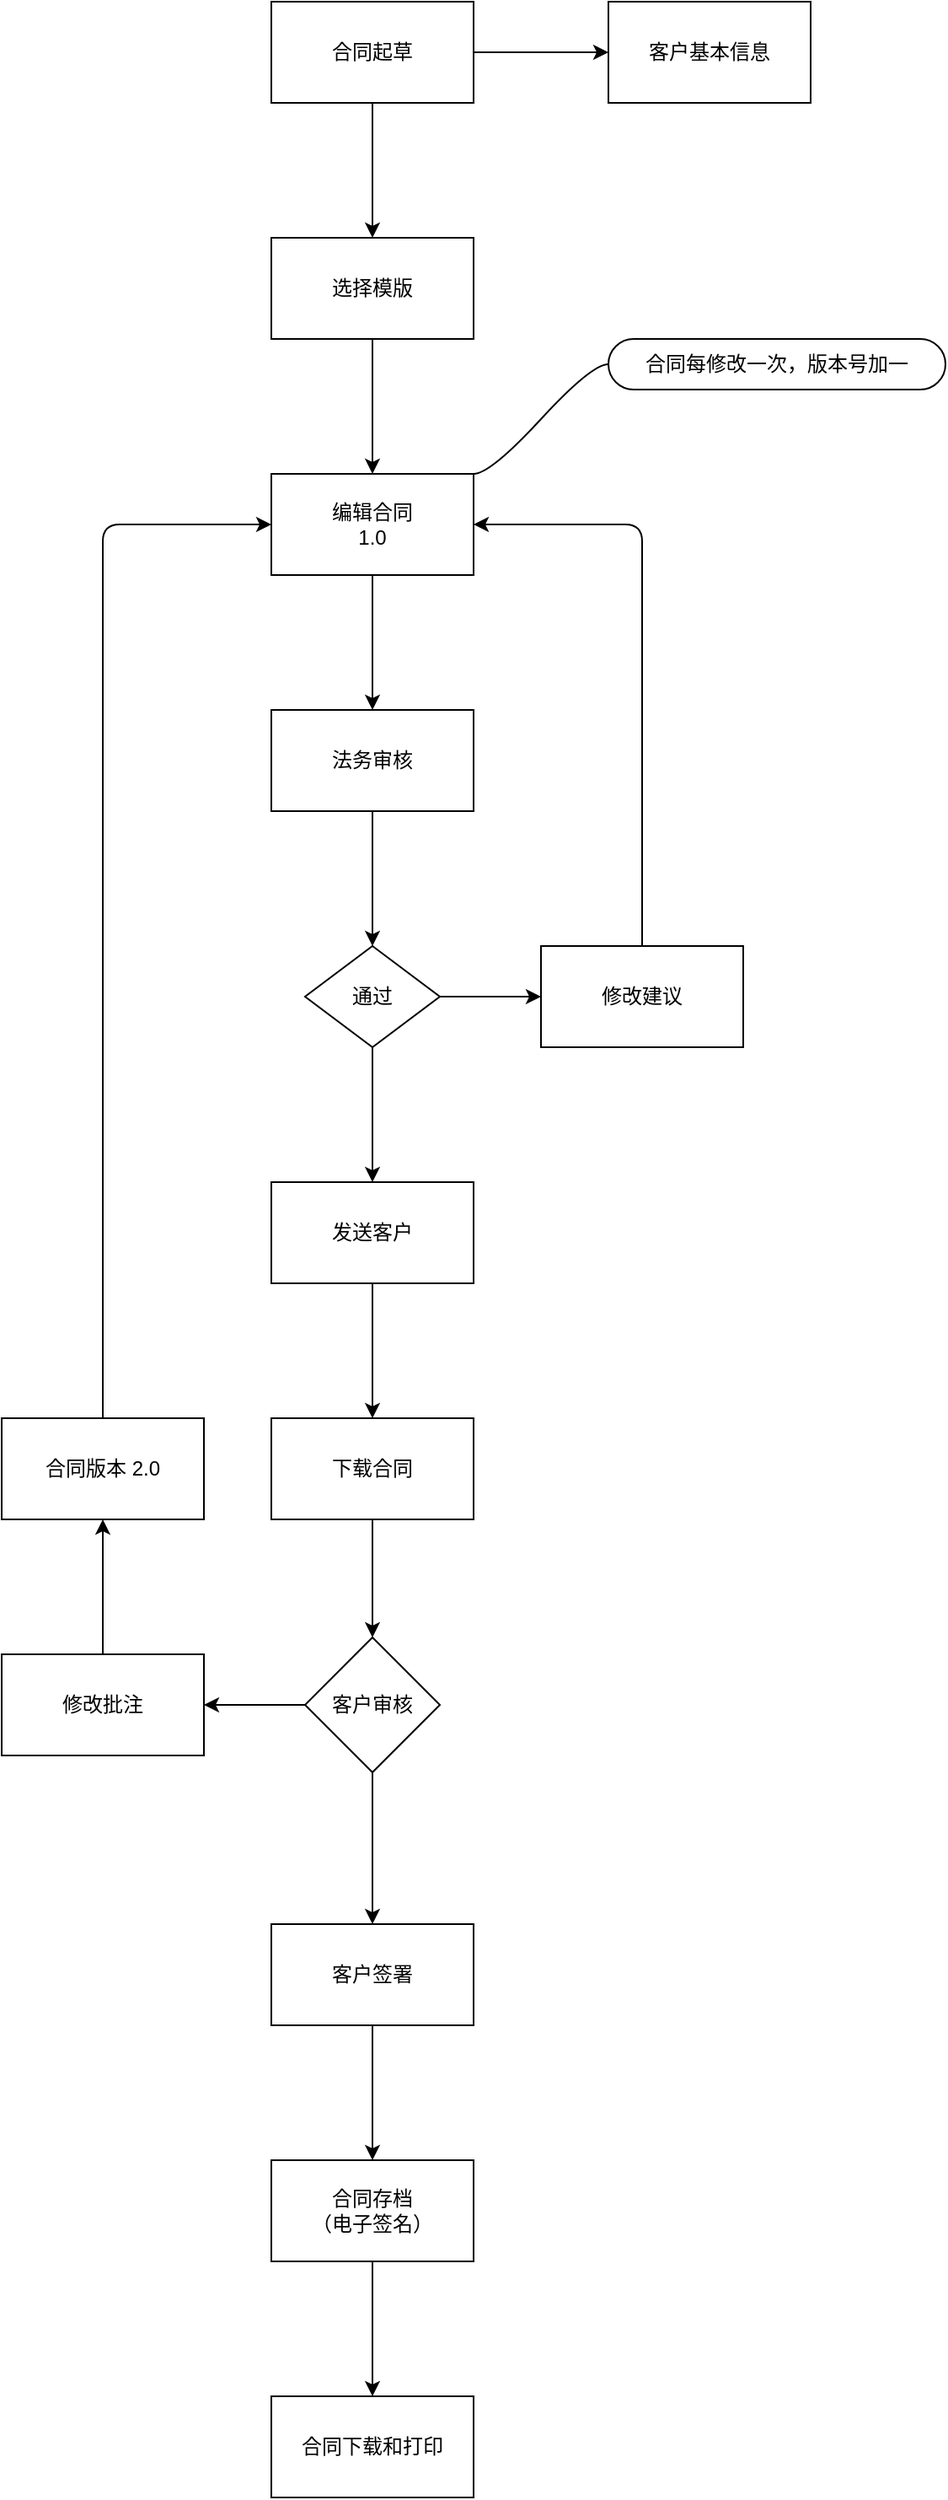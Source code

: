 <mxfile>
    <diagram id="M5mrPxtPSn9jRvUNtsNj" name="项目合同">
        <mxGraphModel dx="1156" dy="880" grid="1" gridSize="10" guides="1" tooltips="1" connect="1" arrows="1" fold="1" page="1" pageScale="1" pageWidth="1169" pageHeight="827" math="0" shadow="0">
            <root>
                <mxCell id="0"/>
                <mxCell id="1" parent="0"/>
                <mxCell id="7" value="" style="edgeStyle=none;html=1;" parent="1" source="5" target="6" edge="1">
                    <mxGeometry relative="1" as="geometry"/>
                </mxCell>
                <mxCell id="39" value="" style="edgeStyle=none;html=1;" parent="1" source="5" target="38" edge="1">
                    <mxGeometry relative="1" as="geometry"/>
                </mxCell>
                <mxCell id="5" value="合同起草" style="rounded=0;whiteSpace=wrap;html=1;" parent="1" vertex="1">
                    <mxGeometry x="200" y="40" width="120" height="60" as="geometry"/>
                </mxCell>
                <mxCell id="10" value="" style="edgeStyle=none;html=1;" parent="1" source="6" target="9" edge="1">
                    <mxGeometry relative="1" as="geometry"/>
                </mxCell>
                <mxCell id="6" value="选择模版" style="rounded=0;whiteSpace=wrap;html=1;" parent="1" vertex="1">
                    <mxGeometry x="200" y="180" width="120" height="60" as="geometry"/>
                </mxCell>
                <mxCell id="12" value="" style="edgeStyle=none;html=1;" parent="1" source="9" target="11" edge="1">
                    <mxGeometry relative="1" as="geometry"/>
                </mxCell>
                <mxCell id="9" value="编辑合同&lt;br&gt;1.0" style="rounded=0;whiteSpace=wrap;html=1;" parent="1" vertex="1">
                    <mxGeometry x="200" y="320" width="120" height="60" as="geometry"/>
                </mxCell>
                <mxCell id="14" value="" style="edgeStyle=none;html=1;" parent="1" source="11" target="13" edge="1">
                    <mxGeometry relative="1" as="geometry"/>
                </mxCell>
                <mxCell id="11" value="法务审核" style="rounded=0;whiteSpace=wrap;html=1;" parent="1" vertex="1">
                    <mxGeometry x="200" y="460" width="120" height="60" as="geometry"/>
                </mxCell>
                <mxCell id="16" value="" style="edgeStyle=none;html=1;" parent="1" source="13" target="15" edge="1">
                    <mxGeometry relative="1" as="geometry"/>
                </mxCell>
                <mxCell id="19" value="" style="edgeStyle=none;html=1;" parent="1" source="13" target="18" edge="1">
                    <mxGeometry relative="1" as="geometry"/>
                </mxCell>
                <mxCell id="13" value="通过" style="rhombus;whiteSpace=wrap;html=1;rounded=0;" parent="1" vertex="1">
                    <mxGeometry x="220" y="600" width="80" height="60" as="geometry"/>
                </mxCell>
                <mxCell id="17" style="edgeStyle=none;html=1;entryX=1;entryY=0.5;entryDx=0;entryDy=0;" parent="1" source="15" target="9" edge="1">
                    <mxGeometry relative="1" as="geometry">
                        <Array as="points">
                            <mxPoint x="420" y="350"/>
                        </Array>
                    </mxGeometry>
                </mxCell>
                <mxCell id="15" value="修改建议" style="whiteSpace=wrap;html=1;rounded=0;" parent="1" vertex="1">
                    <mxGeometry x="360" y="600" width="120" height="60" as="geometry"/>
                </mxCell>
                <mxCell id="21" value="" style="edgeStyle=none;html=1;" parent="1" source="18" target="20" edge="1">
                    <mxGeometry relative="1" as="geometry"/>
                </mxCell>
                <mxCell id="18" value="发送客户" style="whiteSpace=wrap;html=1;rounded=0;" parent="1" vertex="1">
                    <mxGeometry x="200" y="740" width="120" height="60" as="geometry"/>
                </mxCell>
                <mxCell id="23" value="" style="edgeStyle=none;html=1;" parent="1" source="20" target="22" edge="1">
                    <mxGeometry relative="1" as="geometry"/>
                </mxCell>
                <mxCell id="20" value="下载合同" style="whiteSpace=wrap;html=1;rounded=0;" parent="1" vertex="1">
                    <mxGeometry x="200" y="880" width="120" height="60" as="geometry"/>
                </mxCell>
                <mxCell id="25" value="" style="edgeStyle=none;html=1;" parent="1" source="22" target="24" edge="1">
                    <mxGeometry relative="1" as="geometry"/>
                </mxCell>
                <mxCell id="30" value="" style="edgeStyle=none;html=1;" parent="1" source="22" target="29" edge="1">
                    <mxGeometry relative="1" as="geometry"/>
                </mxCell>
                <mxCell id="22" value="客户审核" style="rhombus;whiteSpace=wrap;html=1;rounded=0;" parent="1" vertex="1">
                    <mxGeometry x="220" y="1010" width="80" height="80" as="geometry"/>
                </mxCell>
                <mxCell id="27" value="" style="edgeStyle=none;html=1;" parent="1" source="24" target="26" edge="1">
                    <mxGeometry relative="1" as="geometry"/>
                </mxCell>
                <mxCell id="24" value="修改批注" style="whiteSpace=wrap;html=1;rounded=0;" parent="1" vertex="1">
                    <mxGeometry x="40" y="1020" width="120" height="60" as="geometry"/>
                </mxCell>
                <mxCell id="28" style="edgeStyle=none;html=1;" parent="1" source="26" target="9" edge="1">
                    <mxGeometry relative="1" as="geometry">
                        <Array as="points">
                            <mxPoint x="100" y="350"/>
                        </Array>
                    </mxGeometry>
                </mxCell>
                <mxCell id="26" value="合同版本 2.0" style="whiteSpace=wrap;html=1;rounded=0;" parent="1" vertex="1">
                    <mxGeometry x="40" y="880" width="120" height="60" as="geometry"/>
                </mxCell>
                <mxCell id="32" value="" style="edgeStyle=none;html=1;" parent="1" source="29" target="31" edge="1">
                    <mxGeometry relative="1" as="geometry"/>
                </mxCell>
                <mxCell id="29" value="客户签署" style="whiteSpace=wrap;html=1;rounded=0;" parent="1" vertex="1">
                    <mxGeometry x="200" y="1180" width="120" height="60" as="geometry"/>
                </mxCell>
                <mxCell id="37" value="" style="edgeStyle=none;html=1;" parent="1" source="31" target="36" edge="1">
                    <mxGeometry relative="1" as="geometry"/>
                </mxCell>
                <mxCell id="31" value="合同存档&lt;br&gt;（电子签名）" style="whiteSpace=wrap;html=1;rounded=0;" parent="1" vertex="1">
                    <mxGeometry x="200" y="1320" width="120" height="60" as="geometry"/>
                </mxCell>
                <mxCell id="33" value="合同每修改一次，版本号加一" style="whiteSpace=wrap;html=1;rounded=1;arcSize=50;align=center;verticalAlign=middle;strokeWidth=1;autosize=1;spacing=4;treeFolding=1;treeMoving=1;newEdgeStyle={&quot;edgeStyle&quot;:&quot;entityRelationEdgeStyle&quot;,&quot;startArrow&quot;:&quot;none&quot;,&quot;endArrow&quot;:&quot;none&quot;,&quot;segment&quot;:10,&quot;curved&quot;:1,&quot;sourcePerimeterSpacing&quot;:0,&quot;targetPerimeterSpacing&quot;:0};" parent="1" vertex="1">
                    <mxGeometry x="400" y="240" width="200" height="30" as="geometry"/>
                </mxCell>
                <mxCell id="34" value="" style="edgeStyle=entityRelationEdgeStyle;startArrow=none;endArrow=none;segment=10;curved=1;sourcePerimeterSpacing=0;targetPerimeterSpacing=0;" parent="1" target="33" edge="1">
                    <mxGeometry relative="1" as="geometry">
                        <mxPoint x="320" y="320" as="sourcePoint"/>
                    </mxGeometry>
                </mxCell>
                <mxCell id="36" value="合同下载和打印" style="whiteSpace=wrap;html=1;rounded=0;" parent="1" vertex="1">
                    <mxGeometry x="200" y="1460" width="120" height="60" as="geometry"/>
                </mxCell>
                <mxCell id="38" value="客户基本信息" style="rounded=0;whiteSpace=wrap;html=1;" parent="1" vertex="1">
                    <mxGeometry x="400" y="40" width="120" height="60" as="geometry"/>
                </mxCell>
            </root>
        </mxGraphModel>
    </diagram>
    <diagram id="dHOcw1cx8oONQfRhKioO" name="第 1 页">
        <mxGraphModel dx="1156" dy="880" grid="1" gridSize="10" guides="1" tooltips="1" connect="1" arrows="1" fold="1" page="1" pageScale="1" pageWidth="1169" pageHeight="827" math="0" shadow="0">
            <root>
                <mxCell id="0"/>
                <mxCell id="1" parent="0"/>
                <mxCell id="2" value="事故升级与处理流程" style="swimlane;childLayout=stackLayout;resizeParent=1;resizeParentMax=0;startSize=20;" parent="1" vertex="1">
                    <mxGeometry x="60" y="80" width="1090" height="600" as="geometry"/>
                </mxCell>
                <mxCell id="3" value="发现问题" style="swimlane;startSize=40;" parent="2" vertex="1">
                    <mxGeometry y="20" width="180" height="580" as="geometry"/>
                </mxCell>
                <mxCell id="8" value="监控系统" style="rounded=0;whiteSpace=wrap;html=1;" parent="3" vertex="1">
                    <mxGeometry x="10" y="60" width="120" height="40" as="geometry"/>
                </mxCell>
                <mxCell id="9" value="内部/对接（公司）" style="rounded=0;whiteSpace=wrap;html=1;" parent="3" vertex="1">
                    <mxGeometry x="10" y="260" width="120" height="40" as="geometry"/>
                </mxCell>
                <mxCell id="29" style="edgeStyle=none;html=1;" parent="3" source="10" target="9" edge="1">
                    <mxGeometry relative="1" as="geometry"/>
                </mxCell>
                <mxCell id="10" value="用户" style="rounded=0;whiteSpace=wrap;html=1;" parent="3" vertex="1">
                    <mxGeometry x="10" y="140" width="120" height="40" as="geometry"/>
                </mxCell>
                <mxCell id="28" value="" style="edgeStyle=none;html=1;" parent="3" source="11" target="9" edge="1">
                    <mxGeometry relative="1" as="geometry"/>
                </mxCell>
                <mxCell id="11" value="外部（合作商）" style="rounded=0;whiteSpace=wrap;html=1;" parent="3" vertex="1">
                    <mxGeometry x="10" y="380" width="120" height="40" as="geometry"/>
                </mxCell>
                <mxCell id="4" value="一线支持&#10;运维部" style="swimlane;startSize=40;" parent="2" vertex="1">
                    <mxGeometry x="180" y="20" width="340" height="580" as="geometry"/>
                </mxCell>
                <mxCell id="14" value="" style="edgeStyle=none;html=1;" parent="4" source="12" target="13" edge="1">
                    <mxGeometry relative="1" as="geometry"/>
                </mxCell>
                <mxCell id="52" value="" style="edgeStyle=none;html=1;" parent="4" source="12" target="51" edge="1">
                    <mxGeometry relative="1" as="geometry"/>
                </mxCell>
                <mxCell id="12" value="记录故障" style="rounded=0;whiteSpace=wrap;html=1;" parent="4" vertex="1">
                    <mxGeometry x="20" y="130" width="120" height="40" as="geometry"/>
                </mxCell>
                <mxCell id="16" value="" style="edgeStyle=none;html=1;" parent="4" source="13" target="15" edge="1">
                    <mxGeometry relative="1" as="geometry"/>
                </mxCell>
                <mxCell id="13" value="运维手册&lt;br&gt;历史处置方案" style="rounded=0;whiteSpace=wrap;html=1;" parent="4" vertex="1">
                    <mxGeometry x="20" y="200" width="120" height="40" as="geometry"/>
                </mxCell>
                <mxCell id="18" value="" style="edgeStyle=none;html=1;" parent="4" source="15" target="17" edge="1">
                    <mxGeometry relative="1" as="geometry"/>
                </mxCell>
                <mxCell id="34" value="找到处置方案" style="edgeLabel;html=1;align=center;verticalAlign=middle;resizable=0;points=[];" parent="18" vertex="1" connectable="0">
                    <mxGeometry x="-0.287" y="2" relative="1" as="geometry">
                        <mxPoint as="offset"/>
                    </mxGeometry>
                </mxCell>
                <mxCell id="20" value="新" style="edgeStyle=none;html=1;" parent="4" source="15" target="19" edge="1">
                    <mxGeometry relative="1" as="geometry"/>
                </mxCell>
                <mxCell id="15" value="事故匹配" style="rhombus;whiteSpace=wrap;html=1;rounded=0;" parent="4" vertex="1">
                    <mxGeometry x="40" y="280" width="80" height="60" as="geometry"/>
                </mxCell>
                <mxCell id="17" value="处理解决" style="whiteSpace=wrap;html=1;rounded=0;" parent="4" vertex="1">
                    <mxGeometry x="20" y="420" width="120" height="40" as="geometry"/>
                </mxCell>
                <mxCell id="21" style="edgeStyle=none;html=1;" parent="4" source="19" target="17" edge="1">
                    <mxGeometry relative="1" as="geometry"/>
                </mxCell>
                <mxCell id="22" style="edgeStyle=none;html=1;" parent="4" source="19" target="13" edge="1">
                    <mxGeometry relative="1" as="geometry"/>
                </mxCell>
                <mxCell id="24" value="" style="edgeStyle=none;html=1;" parent="4" source="19" target="23" edge="1">
                    <mxGeometry relative="1" as="geometry"/>
                </mxCell>
                <mxCell id="19" value="检测排查" style="whiteSpace=wrap;html=1;rounded=0;" parent="4" vertex="1">
                    <mxGeometry x="180" y="290" width="120" height="40" as="geometry"/>
                </mxCell>
                <mxCell id="35" style="edgeStyle=none;html=1;" parent="4" source="23" target="17" edge="1">
                    <mxGeometry relative="1" as="geometry"/>
                </mxCell>
                <mxCell id="36" value="解决" style="edgeLabel;html=1;align=center;verticalAlign=middle;resizable=0;points=[];" parent="35" vertex="1" connectable="0">
                    <mxGeometry x="-0.133" y="2" relative="1" as="geometry">
                        <mxPoint as="offset"/>
                    </mxGeometry>
                </mxCell>
                <mxCell id="23" value="是否解决" style="rhombus;whiteSpace=wrap;html=1;rounded=0;" parent="4" vertex="1">
                    <mxGeometry x="200" y="415" width="80" height="50" as="geometry"/>
                </mxCell>
                <mxCell id="32" value="" style="edgeStyle=none;html=1;" parent="4" source="25" target="12" edge="1">
                    <mxGeometry relative="1" as="geometry"/>
                </mxCell>
                <mxCell id="25" value="接受处理" style="rounded=0;whiteSpace=wrap;html=1;" parent="4" vertex="1">
                    <mxGeometry x="20" y="60" width="120" height="40" as="geometry"/>
                </mxCell>
                <mxCell id="51" value="每周运维例会&lt;br&gt;故障复盘" style="rounded=0;whiteSpace=wrap;html=1;" parent="4" vertex="1">
                    <mxGeometry x="180" y="130" width="120" height="40" as="geometry"/>
                </mxCell>
                <mxCell id="60" style="edgeStyle=none;html=1;" parent="4" source="58" target="17" edge="1">
                    <mxGeometry relative="1" as="geometry"/>
                </mxCell>
                <mxCell id="58" value="升级" style="whiteSpace=wrap;html=1;rounded=0;" parent="4" vertex="1">
                    <mxGeometry x="180" y="500" width="120" height="40" as="geometry"/>
                </mxCell>
                <mxCell id="6" value="二线支持&#10;测试部" style="swimlane;startSize=40;" parent="2" vertex="1">
                    <mxGeometry x="520" y="20" width="210" height="580" as="geometry"/>
                </mxCell>
                <mxCell id="37" value="测试协助" style="whiteSpace=wrap;html=1;rounded=0;" parent="6" vertex="1">
                    <mxGeometry x="35" y="60" width="120" height="40" as="geometry"/>
                </mxCell>
                <mxCell id="53" value="测试" style="whiteSpace=wrap;html=1;rounded=0;" parent="6" vertex="1">
                    <mxGeometry x="40" y="314" width="120" height="40" as="geometry"/>
                </mxCell>
                <mxCell id="55" value="测试情况" style="rhombus;whiteSpace=wrap;html=1;rounded=0;" parent="6" vertex="1">
                    <mxGeometry x="60" y="495" width="80" height="50" as="geometry"/>
                </mxCell>
                <mxCell id="56" value="" style="edgeStyle=none;html=1;" parent="6" source="53" target="55" edge="1">
                    <mxGeometry relative="1" as="geometry"/>
                </mxCell>
                <mxCell id="5" value="三线支持&#10;开发部" style="swimlane;startSize=40;" parent="2" vertex="1">
                    <mxGeometry x="730" y="20" width="180" height="580" as="geometry"/>
                </mxCell>
                <mxCell id="47" value="" style="edgeStyle=none;html=1;" parent="5" source="43" target="46" edge="1">
                    <mxGeometry relative="1" as="geometry"/>
                </mxCell>
                <mxCell id="43" value="热修复" style="whiteSpace=wrap;html=1;rounded=0;" parent="5" vertex="1">
                    <mxGeometry x="30" y="190" width="120" height="40" as="geometry"/>
                </mxCell>
                <mxCell id="46" value="紧急发布" style="whiteSpace=wrap;html=1;rounded=0;" parent="5" vertex="1">
                    <mxGeometry x="30" y="314" width="120" height="40" as="geometry"/>
                </mxCell>
                <mxCell id="7" value="四线支持&#10;服务商/厂商" style="swimlane;startSize=40;" parent="2" vertex="1">
                    <mxGeometry x="910" y="20" width="180" height="580" as="geometry"/>
                </mxCell>
                <mxCell id="49" value="阿里云&lt;br&gt;瘫痪" style="rounded=0;whiteSpace=wrap;html=1;" parent="7" vertex="1">
                    <mxGeometry x="30" y="160" width="120" height="60" as="geometry"/>
                </mxCell>
                <mxCell id="50" value="DDOS 攻击" style="rounded=0;whiteSpace=wrap;html=1;" parent="7" vertex="1">
                    <mxGeometry x="30" y="60" width="120" height="60" as="geometry"/>
                </mxCell>
                <mxCell id="64" value="CDN&lt;br&gt;瘫痪" style="rounded=0;whiteSpace=wrap;html=1;" parent="7" vertex="1">
                    <mxGeometry x="30" y="260" width="120" height="60" as="geometry"/>
                </mxCell>
                <mxCell id="26" value="" style="edgeStyle=none;html=1;" parent="2" source="8" target="25" edge="1">
                    <mxGeometry relative="1" as="geometry"/>
                </mxCell>
                <mxCell id="27" style="edgeStyle=none;html=1;entryX=0;entryY=0.5;entryDx=0;entryDy=0;" parent="2" source="9" target="25" edge="1">
                    <mxGeometry relative="1" as="geometry">
                        <Array as="points">
                            <mxPoint x="160" y="300"/>
                            <mxPoint x="160" y="140"/>
                        </Array>
                    </mxGeometry>
                </mxCell>
                <mxCell id="30" style="edgeStyle=none;html=1;" parent="2" source="17" target="9" edge="1">
                    <mxGeometry relative="1" as="geometry"/>
                </mxCell>
                <mxCell id="31" value="反馈" style="edgeLabel;html=1;align=center;verticalAlign=middle;resizable=0;points=[];" parent="30" vertex="1" connectable="0">
                    <mxGeometry x="-0.007" y="1" relative="1" as="geometry">
                        <mxPoint x="-1" as="offset"/>
                    </mxGeometry>
                </mxCell>
                <mxCell id="38" value="" style="edgeStyle=none;html=1;" parent="2" source="23" target="37" edge="1">
                    <mxGeometry relative="1" as="geometry">
                        <Array as="points">
                            <mxPoint x="510" y="460"/>
                            <mxPoint x="510" y="110"/>
                        </Array>
                    </mxGeometry>
                </mxCell>
                <mxCell id="54" value="" style="edgeStyle=none;html=1;" parent="2" source="46" target="53" edge="1">
                    <mxGeometry relative="1" as="geometry"/>
                </mxCell>
                <mxCell id="59" value="" style="edgeStyle=none;html=1;" parent="2" source="55" target="58" edge="1">
                    <mxGeometry relative="1" as="geometry"/>
                </mxCell>
                <mxCell id="61" value="测试通过" style="edgeLabel;html=1;align=center;verticalAlign=middle;resizable=0;points=[];" parent="59" vertex="1" connectable="0">
                    <mxGeometry x="-0.12" y="-3" relative="1" as="geometry">
                        <mxPoint as="offset"/>
                    </mxGeometry>
                </mxCell>
                <mxCell id="62" style="edgeStyle=none;html=1;entryX=0.083;entryY=1;entryDx=0;entryDy=0;entryPerimeter=0;" parent="2" source="55" target="43" edge="1">
                    <mxGeometry relative="1" as="geometry"/>
                </mxCell>
                <mxCell id="63" value="未通过" style="edgeLabel;html=1;align=center;verticalAlign=middle;resizable=0;points=[];" parent="62" vertex="1" connectable="0">
                    <mxGeometry x="-0.137" y="-2" relative="1" as="geometry">
                        <mxPoint as="offset"/>
                    </mxGeometry>
                </mxCell>
                <mxCell id="41" style="edgeStyle=none;html=1;entryX=1;entryY=0;entryDx=0;entryDy=0;" parent="1" source="39" target="17" edge="1">
                    <mxGeometry relative="1" as="geometry">
                        <Array as="points">
                            <mxPoint x="590" y="310"/>
                            <mxPoint x="590" y="460"/>
                        </Array>
                    </mxGeometry>
                </mxCell>
                <mxCell id="42" value="找到问题" style="edgeLabel;html=1;align=center;verticalAlign=middle;resizable=0;points=[];" parent="41" vertex="1" connectable="0">
                    <mxGeometry x="-0.479" y="3" relative="1" as="geometry">
                        <mxPoint as="offset"/>
                    </mxGeometry>
                </mxCell>
                <mxCell id="44" value="" style="edgeStyle=none;html=1;" parent="1" source="39" target="43" edge="1">
                    <mxGeometry relative="1" as="geometry"/>
                </mxCell>
                <mxCell id="45" value="BUG" style="edgeLabel;html=1;align=center;verticalAlign=middle;resizable=0;points=[];" parent="44" vertex="1" connectable="0">
                    <mxGeometry x="-0.2" relative="1" as="geometry">
                        <mxPoint y="1" as="offset"/>
                    </mxGeometry>
                </mxCell>
                <mxCell id="39" value="是否解决" style="rhombus;whiteSpace=wrap;html=1;rounded=0;" parent="1" vertex="1">
                    <mxGeometry x="615" y="280" width="80" height="60" as="geometry"/>
                </mxCell>
                <mxCell id="40" value="" style="edgeStyle=none;html=1;" parent="1" source="37" target="39" edge="1">
                    <mxGeometry relative="1" as="geometry"/>
                </mxCell>
            </root>
        </mxGraphModel>
    </diagram>
    <diagram id="oIifoQukvcGcTA-fH58A" name="采购合同">
        <mxGraphModel dx="1156" dy="880" grid="1" gridSize="10" guides="1" tooltips="1" connect="1" arrows="1" fold="1" page="1" pageScale="1" pageWidth="1169" pageHeight="827" math="0" shadow="0">
            <root>
                <mxCell id="0"/>
                <mxCell id="1" parent="0"/>
                <mxCell id="tzKxGg8fr5iQHCcR7QoJ-1" value="" style="edgeStyle=none;html=1;" parent="1" source="tzKxGg8fr5iQHCcR7QoJ-3" target="tzKxGg8fr5iQHCcR7QoJ-5" edge="1">
                    <mxGeometry relative="1" as="geometry"/>
                </mxCell>
                <mxCell id="tzKxGg8fr5iQHCcR7QoJ-2" value="" style="edgeStyle=none;html=1;" parent="1" source="tzKxGg8fr5iQHCcR7QoJ-3" target="tzKxGg8fr5iQHCcR7QoJ-33" edge="1">
                    <mxGeometry relative="1" as="geometry"/>
                </mxCell>
                <mxCell id="tzKxGg8fr5iQHCcR7QoJ-3" value="合同起草" style="rounded=0;whiteSpace=wrap;html=1;" parent="1" vertex="1">
                    <mxGeometry x="160" y="40" width="120" height="60" as="geometry"/>
                </mxCell>
                <mxCell id="tzKxGg8fr5iQHCcR7QoJ-4" value="" style="edgeStyle=none;html=1;" parent="1" source="tzKxGg8fr5iQHCcR7QoJ-5" target="tzKxGg8fr5iQHCcR7QoJ-7" edge="1">
                    <mxGeometry relative="1" as="geometry"/>
                </mxCell>
                <mxCell id="tzKxGg8fr5iQHCcR7QoJ-5" value="选择模版" style="rounded=0;whiteSpace=wrap;html=1;" parent="1" vertex="1">
                    <mxGeometry x="160" y="180" width="120" height="60" as="geometry"/>
                </mxCell>
                <mxCell id="tzKxGg8fr5iQHCcR7QoJ-6" value="" style="edgeStyle=none;html=1;" parent="1" source="tzKxGg8fr5iQHCcR7QoJ-7" target="tzKxGg8fr5iQHCcR7QoJ-9" edge="1">
                    <mxGeometry relative="1" as="geometry"/>
                </mxCell>
                <mxCell id="tzKxGg8fr5iQHCcR7QoJ-7" value="编辑合同&lt;br&gt;1.0" style="rounded=0;whiteSpace=wrap;html=1;" parent="1" vertex="1">
                    <mxGeometry x="160" y="320" width="120" height="60" as="geometry"/>
                </mxCell>
                <mxCell id="tzKxGg8fr5iQHCcR7QoJ-8" value="" style="edgeStyle=none;html=1;" parent="1" source="tzKxGg8fr5iQHCcR7QoJ-9" target="tzKxGg8fr5iQHCcR7QoJ-12" edge="1">
                    <mxGeometry relative="1" as="geometry"/>
                </mxCell>
                <mxCell id="tzKxGg8fr5iQHCcR7QoJ-9" value="法务审核" style="rounded=0;whiteSpace=wrap;html=1;" parent="1" vertex="1">
                    <mxGeometry x="160" y="460" width="120" height="60" as="geometry"/>
                </mxCell>
                <mxCell id="tzKxGg8fr5iQHCcR7QoJ-10" value="" style="edgeStyle=none;html=1;" parent="1" source="tzKxGg8fr5iQHCcR7QoJ-12" target="tzKxGg8fr5iQHCcR7QoJ-14" edge="1">
                    <mxGeometry relative="1" as="geometry"/>
                </mxCell>
                <mxCell id="tzKxGg8fr5iQHCcR7QoJ-11" value="" style="edgeStyle=none;html=1;" parent="1" source="tzKxGg8fr5iQHCcR7QoJ-12" target="tzKxGg8fr5iQHCcR7QoJ-16" edge="1">
                    <mxGeometry relative="1" as="geometry"/>
                </mxCell>
                <mxCell id="tzKxGg8fr5iQHCcR7QoJ-12" value="通过" style="rhombus;whiteSpace=wrap;html=1;rounded=0;" parent="1" vertex="1">
                    <mxGeometry x="180" y="600" width="80" height="60" as="geometry"/>
                </mxCell>
                <mxCell id="tzKxGg8fr5iQHCcR7QoJ-13" style="edgeStyle=none;html=1;entryX=1;entryY=0.5;entryDx=0;entryDy=0;" parent="1" source="tzKxGg8fr5iQHCcR7QoJ-14" target="tzKxGg8fr5iQHCcR7QoJ-7" edge="1">
                    <mxGeometry relative="1" as="geometry">
                        <Array as="points">
                            <mxPoint x="380" y="350"/>
                        </Array>
                    </mxGeometry>
                </mxCell>
                <mxCell id="tzKxGg8fr5iQHCcR7QoJ-14" value="修改建议" style="whiteSpace=wrap;html=1;rounded=0;" parent="1" vertex="1">
                    <mxGeometry x="320" y="600" width="120" height="60" as="geometry"/>
                </mxCell>
                <mxCell id="tzKxGg8fr5iQHCcR7QoJ-15" value="" style="edgeStyle=none;html=1;" parent="1" source="tzKxGg8fr5iQHCcR7QoJ-16" target="tzKxGg8fr5iQHCcR7QoJ-18" edge="1">
                    <mxGeometry relative="1" as="geometry"/>
                </mxCell>
                <mxCell id="tzKxGg8fr5iQHCcR7QoJ-49" value="" style="edgeStyle=none;html=1;" parent="1" source="tzKxGg8fr5iQHCcR7QoJ-16" target="tzKxGg8fr5iQHCcR7QoJ-48" edge="1">
                    <mxGeometry relative="1" as="geometry"/>
                </mxCell>
                <mxCell id="tzKxGg8fr5iQHCcR7QoJ-16" value="合同审核" style="whiteSpace=wrap;html=1;rounded=0;" parent="1" vertex="1">
                    <mxGeometry x="160" y="740" width="120" height="60" as="geometry"/>
                </mxCell>
                <mxCell id="tzKxGg8fr5iQHCcR7QoJ-17" value="" style="edgeStyle=none;html=1;" parent="1" source="tzKxGg8fr5iQHCcR7QoJ-18" target="tzKxGg8fr5iQHCcR7QoJ-21" edge="1">
                    <mxGeometry relative="1" as="geometry"/>
                </mxCell>
                <mxCell id="JrI6VrAYgjBBd09SUULa-1" value="发给客户" style="edgeLabel;html=1;align=center;verticalAlign=middle;resizable=0;points=[];" vertex="1" connectable="0" parent="tzKxGg8fr5iQHCcR7QoJ-17">
                    <mxGeometry x="-0.171" y="2" relative="1" as="geometry">
                        <mxPoint as="offset"/>
                    </mxGeometry>
                </mxCell>
                <mxCell id="tzKxGg8fr5iQHCcR7QoJ-18" value="下载合同" style="whiteSpace=wrap;html=1;rounded=0;" parent="1" vertex="1">
                    <mxGeometry x="160" y="880" width="120" height="60" as="geometry"/>
                </mxCell>
                <mxCell id="tzKxGg8fr5iQHCcR7QoJ-19" value="" style="edgeStyle=none;html=1;" parent="1" source="tzKxGg8fr5iQHCcR7QoJ-21" target="tzKxGg8fr5iQHCcR7QoJ-23" edge="1">
                    <mxGeometry relative="1" as="geometry"/>
                </mxCell>
                <mxCell id="tzKxGg8fr5iQHCcR7QoJ-20" value="" style="edgeStyle=none;html=1;" parent="1" source="tzKxGg8fr5iQHCcR7QoJ-21" target="tzKxGg8fr5iQHCcR7QoJ-27" edge="1">
                    <mxGeometry relative="1" as="geometry"/>
                </mxCell>
                <mxCell id="tzKxGg8fr5iQHCcR7QoJ-21" value="客户审核" style="rhombus;whiteSpace=wrap;html=1;rounded=0;" parent="1" vertex="1">
                    <mxGeometry x="180" y="1010" width="80" height="80" as="geometry"/>
                </mxCell>
                <mxCell id="tzKxGg8fr5iQHCcR7QoJ-22" value="" style="edgeStyle=none;html=1;" parent="1" source="tzKxGg8fr5iQHCcR7QoJ-23" target="tzKxGg8fr5iQHCcR7QoJ-25" edge="1">
                    <mxGeometry relative="1" as="geometry"/>
                </mxCell>
                <mxCell id="tzKxGg8fr5iQHCcR7QoJ-23" value="修改批注" style="whiteSpace=wrap;html=1;rounded=0;" parent="1" vertex="1">
                    <mxGeometry y="1020" width="120" height="60" as="geometry"/>
                </mxCell>
                <mxCell id="tzKxGg8fr5iQHCcR7QoJ-24" style="edgeStyle=none;html=1;" parent="1" source="tzKxGg8fr5iQHCcR7QoJ-25" target="tzKxGg8fr5iQHCcR7QoJ-7" edge="1">
                    <mxGeometry relative="1" as="geometry">
                        <Array as="points">
                            <mxPoint x="60" y="350"/>
                        </Array>
                    </mxGeometry>
                </mxCell>
                <mxCell id="tzKxGg8fr5iQHCcR7QoJ-25" value="合同版本 2.0" style="whiteSpace=wrap;html=1;rounded=0;" parent="1" vertex="1">
                    <mxGeometry y="880" width="120" height="60" as="geometry"/>
                </mxCell>
                <mxCell id="tzKxGg8fr5iQHCcR7QoJ-26" value="" style="edgeStyle=none;html=1;" parent="1" source="tzKxGg8fr5iQHCcR7QoJ-27" target="tzKxGg8fr5iQHCcR7QoJ-29" edge="1">
                    <mxGeometry relative="1" as="geometry"/>
                </mxCell>
                <mxCell id="tzKxGg8fr5iQHCcR7QoJ-27" value="客户签署" style="whiteSpace=wrap;html=1;rounded=0;" parent="1" vertex="1">
                    <mxGeometry x="160" y="1180" width="120" height="60" as="geometry"/>
                </mxCell>
                <mxCell id="tzKxGg8fr5iQHCcR7QoJ-28" value="" style="edgeStyle=none;html=1;" parent="1" source="tzKxGg8fr5iQHCcR7QoJ-29" target="tzKxGg8fr5iQHCcR7QoJ-32" edge="1">
                    <mxGeometry relative="1" as="geometry"/>
                </mxCell>
                <mxCell id="tzKxGg8fr5iQHCcR7QoJ-29" value="合同存档&lt;br&gt;（电子签名）" style="whiteSpace=wrap;html=1;rounded=0;" parent="1" vertex="1">
                    <mxGeometry x="160" y="1320" width="120" height="60" as="geometry"/>
                </mxCell>
                <mxCell id="tzKxGg8fr5iQHCcR7QoJ-30" value="合同每修改一次，版本号加一" style="whiteSpace=wrap;html=1;rounded=1;arcSize=50;align=center;verticalAlign=middle;strokeWidth=1;autosize=1;spacing=4;treeFolding=1;treeMoving=1;newEdgeStyle={&quot;edgeStyle&quot;:&quot;entityRelationEdgeStyle&quot;,&quot;startArrow&quot;:&quot;none&quot;,&quot;endArrow&quot;:&quot;none&quot;,&quot;segment&quot;:10,&quot;curved&quot;:1,&quot;sourcePerimeterSpacing&quot;:0,&quot;targetPerimeterSpacing&quot;:0};" parent="1" vertex="1">
                    <mxGeometry x="430" y="270" width="370" height="30" as="geometry"/>
                </mxCell>
                <mxCell id="tzKxGg8fr5iQHCcR7QoJ-31" value="" style="edgeStyle=entityRelationEdgeStyle;startArrow=none;endArrow=none;segment=10;curved=1;sourcePerimeterSpacing=0;targetPerimeterSpacing=0;" parent="1" target="tzKxGg8fr5iQHCcR7QoJ-30" edge="1">
                    <mxGeometry relative="1" as="geometry">
                        <mxPoint x="280" y="320" as="sourcePoint"/>
                    </mxGeometry>
                </mxCell>
                <mxCell id="tzKxGg8fr5iQHCcR7QoJ-32" value="合同下载和打印" style="whiteSpace=wrap;html=1;rounded=0;" parent="1" vertex="1">
                    <mxGeometry x="160" y="1460" width="120" height="60" as="geometry"/>
                </mxCell>
                <mxCell id="tzKxGg8fr5iQHCcR7QoJ-33" value="客户基本信息" style="rounded=0;whiteSpace=wrap;html=1;" parent="1" vertex="1">
                    <mxGeometry x="360" y="40" width="120" height="60" as="geometry"/>
                </mxCell>
                <mxCell id="tzKxGg8fr5iQHCcR7QoJ-34" value="材料清单" style="shape=table;startSize=30;container=1;collapsible=0;childLayout=tableLayout;fontStyle=1;align=center;" parent="1" vertex="1">
                    <mxGeometry x="620" y="320" width="180" height="150" as="geometry"/>
                </mxCell>
                <mxCell id="tzKxGg8fr5iQHCcR7QoJ-35" value="" style="shape=tableRow;horizontal=0;startSize=0;swimlaneHead=0;swimlaneBody=0;top=0;left=0;bottom=0;right=0;collapsible=0;dropTarget=0;fillColor=none;points=[[0,0.5],[1,0.5]];portConstraint=eastwest;" parent="tzKxGg8fr5iQHCcR7QoJ-34" vertex="1">
                    <mxGeometry y="30" width="180" height="40" as="geometry"/>
                </mxCell>
                <mxCell id="tzKxGg8fr5iQHCcR7QoJ-36" value="" style="shape=partialRectangle;html=1;whiteSpace=wrap;connectable=0;fillColor=none;top=0;left=0;bottom=0;right=0;overflow=hidden;" parent="tzKxGg8fr5iQHCcR7QoJ-35" vertex="1">
                    <mxGeometry width="60" height="40" as="geometry">
                        <mxRectangle width="60" height="40" as="alternateBounds"/>
                    </mxGeometry>
                </mxCell>
                <mxCell id="tzKxGg8fr5iQHCcR7QoJ-37" value="" style="shape=partialRectangle;html=1;whiteSpace=wrap;connectable=0;fillColor=none;top=0;left=0;bottom=0;right=0;overflow=hidden;" parent="tzKxGg8fr5iQHCcR7QoJ-35" vertex="1">
                    <mxGeometry x="60" width="60" height="40" as="geometry">
                        <mxRectangle width="60" height="40" as="alternateBounds"/>
                    </mxGeometry>
                </mxCell>
                <mxCell id="tzKxGg8fr5iQHCcR7QoJ-38" value="" style="shape=partialRectangle;html=1;whiteSpace=wrap;connectable=0;fillColor=none;top=0;left=0;bottom=0;right=0;overflow=hidden;" parent="tzKxGg8fr5iQHCcR7QoJ-35" vertex="1">
                    <mxGeometry x="120" width="60" height="40" as="geometry">
                        <mxRectangle width="60" height="40" as="alternateBounds"/>
                    </mxGeometry>
                </mxCell>
                <mxCell id="tzKxGg8fr5iQHCcR7QoJ-39" value="" style="shape=tableRow;horizontal=0;startSize=0;swimlaneHead=0;swimlaneBody=0;top=0;left=0;bottom=0;right=0;collapsible=0;dropTarget=0;fillColor=none;points=[[0,0.5],[1,0.5]];portConstraint=eastwest;" parent="tzKxGg8fr5iQHCcR7QoJ-34" vertex="1">
                    <mxGeometry y="70" width="180" height="40" as="geometry"/>
                </mxCell>
                <mxCell id="tzKxGg8fr5iQHCcR7QoJ-40" value="" style="shape=partialRectangle;html=1;whiteSpace=wrap;connectable=0;fillColor=none;top=0;left=0;bottom=0;right=0;overflow=hidden;" parent="tzKxGg8fr5iQHCcR7QoJ-39" vertex="1">
                    <mxGeometry width="60" height="40" as="geometry">
                        <mxRectangle width="60" height="40" as="alternateBounds"/>
                    </mxGeometry>
                </mxCell>
                <mxCell id="tzKxGg8fr5iQHCcR7QoJ-41" value="" style="shape=partialRectangle;html=1;whiteSpace=wrap;connectable=0;fillColor=none;top=0;left=0;bottom=0;right=0;overflow=hidden;" parent="tzKxGg8fr5iQHCcR7QoJ-39" vertex="1">
                    <mxGeometry x="60" width="60" height="40" as="geometry">
                        <mxRectangle width="60" height="40" as="alternateBounds"/>
                    </mxGeometry>
                </mxCell>
                <mxCell id="tzKxGg8fr5iQHCcR7QoJ-42" value="" style="shape=partialRectangle;html=1;whiteSpace=wrap;connectable=0;fillColor=none;top=0;left=0;bottom=0;right=0;overflow=hidden;" parent="tzKxGg8fr5iQHCcR7QoJ-39" vertex="1">
                    <mxGeometry x="120" width="60" height="40" as="geometry">
                        <mxRectangle width="60" height="40" as="alternateBounds"/>
                    </mxGeometry>
                </mxCell>
                <mxCell id="tzKxGg8fr5iQHCcR7QoJ-43" value="" style="shape=tableRow;horizontal=0;startSize=0;swimlaneHead=0;swimlaneBody=0;top=0;left=0;bottom=0;right=0;collapsible=0;dropTarget=0;fillColor=none;points=[[0,0.5],[1,0.5]];portConstraint=eastwest;" parent="tzKxGg8fr5iQHCcR7QoJ-34" vertex="1">
                    <mxGeometry y="110" width="180" height="40" as="geometry"/>
                </mxCell>
                <mxCell id="tzKxGg8fr5iQHCcR7QoJ-44" value="" style="shape=partialRectangle;html=1;whiteSpace=wrap;connectable=0;fillColor=none;top=0;left=0;bottom=0;right=0;overflow=hidden;" parent="tzKxGg8fr5iQHCcR7QoJ-43" vertex="1">
                    <mxGeometry width="60" height="40" as="geometry">
                        <mxRectangle width="60" height="40" as="alternateBounds"/>
                    </mxGeometry>
                </mxCell>
                <mxCell id="tzKxGg8fr5iQHCcR7QoJ-45" value="" style="shape=partialRectangle;html=1;whiteSpace=wrap;connectable=0;fillColor=none;top=0;left=0;bottom=0;right=0;overflow=hidden;" parent="tzKxGg8fr5iQHCcR7QoJ-43" vertex="1">
                    <mxGeometry x="60" width="60" height="40" as="geometry">
                        <mxRectangle width="60" height="40" as="alternateBounds"/>
                    </mxGeometry>
                </mxCell>
                <mxCell id="tzKxGg8fr5iQHCcR7QoJ-46" value="" style="shape=partialRectangle;html=1;whiteSpace=wrap;connectable=0;fillColor=none;top=0;left=0;bottom=0;right=0;overflow=hidden;" parent="tzKxGg8fr5iQHCcR7QoJ-43" vertex="1">
                    <mxGeometry x="120" width="60" height="40" as="geometry">
                        <mxRectangle width="60" height="40" as="alternateBounds"/>
                    </mxGeometry>
                </mxCell>
                <mxCell id="tzKxGg8fr5iQHCcR7QoJ-47" value="&lt;table border=&quot;1&quot; width=&quot;100%&quot; height=&quot;100%&quot; cellpadding=&quot;4&quot; style=&quot;width:100%;height:100%;border-collapse:collapse;&quot;&gt;&lt;tbody&gt;&lt;tr&gt;&lt;th align=&quot;center&quot;&gt;&lt;b&gt;采购条款&lt;/b&gt;&lt;/th&gt;&lt;/tr&gt;&lt;tr&gt;&lt;td align=&quot;center&quot;&gt;规格&lt;br&gt;付款方式&lt;br&gt;安装方式&lt;/td&gt;&lt;/tr&gt;&lt;tr&gt;&lt;td align=&quot;center&quot;&gt;Section 2.1&lt;br&gt;Section 2.2&lt;br&gt;Section 2.3&lt;/td&gt;&lt;/tr&gt;&lt;/tbody&gt;&lt;/table&gt;" style="text;html=1;whiteSpace=wrap;strokeColor=none;fillColor=none;overflow=fill;" parent="1" vertex="1">
                    <mxGeometry x="440" y="320" width="160" height="140" as="geometry"/>
                </mxCell>
                <mxCell id="tzKxGg8fr5iQHCcR7QoJ-51" value="" style="edgeStyle=none;html=1;" parent="1" source="tzKxGg8fr5iQHCcR7QoJ-48" target="tzKxGg8fr5iQHCcR7QoJ-50" edge="1">
                    <mxGeometry relative="1" as="geometry"/>
                </mxCell>
                <mxCell id="tzKxGg8fr5iQHCcR7QoJ-48" value="商务审核" style="whiteSpace=wrap;html=1;rounded=0;" parent="1" vertex="1">
                    <mxGeometry x="360" y="740" width="120" height="60" as="geometry"/>
                </mxCell>
                <mxCell id="tzKxGg8fr5iQHCcR7QoJ-53" value="" style="edgeStyle=none;html=1;" parent="1" source="tzKxGg8fr5iQHCcR7QoJ-50" target="tzKxGg8fr5iQHCcR7QoJ-52" edge="1">
                    <mxGeometry relative="1" as="geometry"/>
                </mxCell>
                <mxCell id="tzKxGg8fr5iQHCcR7QoJ-50" value="项目审核" style="whiteSpace=wrap;html=1;rounded=0;" parent="1" vertex="1">
                    <mxGeometry x="560" y="740" width="120" height="60" as="geometry"/>
                </mxCell>
                <mxCell id="tzKxGg8fr5iQHCcR7QoJ-52" value="采购审核" style="whiteSpace=wrap;html=1;rounded=0;" parent="1" vertex="1">
                    <mxGeometry x="760" y="740" width="120" height="60" as="geometry"/>
                </mxCell>
            </root>
        </mxGraphModel>
    </diagram>
    <diagram id="nxAzb5WW1ZS3nCsvcDKC" name="劳务合同">
        <mxGraphModel dx="1156" dy="880" grid="1" gridSize="10" guides="1" tooltips="1" connect="1" arrows="1" fold="1" page="1" pageScale="1" pageWidth="1169" pageHeight="827" math="0" shadow="0">
            <root>
                <mxCell id="0"/>
                <mxCell id="1" parent="0"/>
                <mxCell id="NW6wpj9ULlDBM7W9JZ72-21" value="合同流程" style="swimlane;childLayout=stackLayout;resizeParent=1;resizeParentMax=0;startSize=20;html=1;" vertex="1" parent="1">
                    <mxGeometry x="40" y="40" width="600" height="730" as="geometry"/>
                </mxCell>
                <mxCell id="NW6wpj9ULlDBM7W9JZ72-22" value="甲方" style="swimlane;startSize=20;html=1;" vertex="1" parent="NW6wpj9ULlDBM7W9JZ72-21">
                    <mxGeometry y="20" width="200" height="710" as="geometry"/>
                </mxCell>
                <mxCell id="NW6wpj9ULlDBM7W9JZ72-3" value="劳务招标" style="rounded=0;whiteSpace=wrap;html=1;" vertex="1" parent="NW6wpj9ULlDBM7W9JZ72-22">
                    <mxGeometry x="40" y="60" width="120" height="40" as="geometry"/>
                </mxCell>
                <mxCell id="NW6wpj9ULlDBM7W9JZ72-5" value="清单/图纸/材料/工期" style="rounded=0;whiteSpace=wrap;html=1;" vertex="1" parent="NW6wpj9ULlDBM7W9JZ72-22">
                    <mxGeometry x="40" y="140" width="120" height="40" as="geometry"/>
                </mxCell>
                <mxCell id="NW6wpj9ULlDBM7W9JZ72-6" value="" style="edgeStyle=none;html=1;" edge="1" parent="NW6wpj9ULlDBM7W9JZ72-22" source="NW6wpj9ULlDBM7W9JZ72-3" target="NW6wpj9ULlDBM7W9JZ72-5">
                    <mxGeometry relative="1" as="geometry"/>
                </mxCell>
                <mxCell id="NW6wpj9ULlDBM7W9JZ72-15" value="议价" style="whiteSpace=wrap;html=1;" vertex="1" parent="NW6wpj9ULlDBM7W9JZ72-22">
                    <mxGeometry x="40" y="260" width="120" height="40" as="geometry"/>
                </mxCell>
                <mxCell id="NW6wpj9ULlDBM7W9JZ72-36" value="" style="edgeStyle=none;html=1;endArrow=none;" edge="1" parent="NW6wpj9ULlDBM7W9JZ72-22" source="NW6wpj9ULlDBM7W9JZ72-15" target="NW6wpj9ULlDBM7W9JZ72-28">
                    <mxGeometry relative="1" as="geometry">
                        <mxPoint x="130" y="360" as="sourcePoint"/>
                        <mxPoint x="130" y="600" as="targetPoint"/>
                    </mxGeometry>
                </mxCell>
                <mxCell id="NW6wpj9ULlDBM7W9JZ72-28" value="劳务合同&lt;br&gt;（电子档）" style="whiteSpace=wrap;html=1;" vertex="1" parent="NW6wpj9ULlDBM7W9JZ72-22">
                    <mxGeometry x="40" y="340" width="120" height="40" as="geometry"/>
                </mxCell>
                <mxCell id="NW6wpj9ULlDBM7W9JZ72-45" value="" style="edgeStyle=none;html=1;" edge="1" parent="NW6wpj9ULlDBM7W9JZ72-22" source="NW6wpj9ULlDBM7W9JZ72-41" target="NW6wpj9ULlDBM7W9JZ72-28">
                    <mxGeometry relative="1" as="geometry"/>
                </mxCell>
                <mxCell id="NW6wpj9ULlDBM7W9JZ72-41" value="修改合同&lt;br&gt;（1.0版本）" style="whiteSpace=wrap;html=1;" vertex="1" parent="NW6wpj9ULlDBM7W9JZ72-22">
                    <mxGeometry x="40" y="420" width="120" height="40" as="geometry"/>
                </mxCell>
                <mxCell id="NW6wpj9ULlDBM7W9JZ72-46" value="归档" style="whiteSpace=wrap;html=1;" vertex="1" parent="NW6wpj9ULlDBM7W9JZ72-22">
                    <mxGeometry x="40" y="540" width="120" height="40" as="geometry"/>
                </mxCell>
                <mxCell id="NW6wpj9ULlDBM7W9JZ72-25" value="乙方" style="swimlane;startSize=20;html=1;" vertex="1" parent="NW6wpj9ULlDBM7W9JZ72-21">
                    <mxGeometry x="200" y="20" width="400" height="710" as="geometry"/>
                </mxCell>
                <mxCell id="NW6wpj9ULlDBM7W9JZ72-26" value="" style="edgeStyle=none;html=1;" edge="1" parent="NW6wpj9ULlDBM7W9JZ72-25" source="NW6wpj9ULlDBM7W9JZ72-7" target="NW6wpj9ULlDBM7W9JZ72-2">
                    <mxGeometry relative="1" as="geometry">
                        <Array as="points">
                            <mxPoint x="284" y="280"/>
                        </Array>
                    </mxGeometry>
                </mxCell>
                <mxCell id="NW6wpj9ULlDBM7W9JZ72-7" value="乙方现场勘查" style="rounded=0;whiteSpace=wrap;html=1;" vertex="1" parent="NW6wpj9ULlDBM7W9JZ72-25">
                    <mxGeometry x="224" y="140" width="120" height="40" as="geometry"/>
                </mxCell>
                <mxCell id="NW6wpj9ULlDBM7W9JZ72-2" value="报价" style="rounded=0;whiteSpace=wrap;html=1;" vertex="1" parent="NW6wpj9ULlDBM7W9JZ72-25">
                    <mxGeometry x="40" y="260" width="120" height="40" as="geometry"/>
                </mxCell>
                <mxCell id="NW6wpj9ULlDBM7W9JZ72-11" value="现场勘查" style="rhombus;whiteSpace=wrap;html=1;" vertex="1" parent="NW6wpj9ULlDBM7W9JZ72-25">
                    <mxGeometry x="60" y="140" width="80" height="40" as="geometry"/>
                </mxCell>
                <mxCell id="NW6wpj9ULlDBM7W9JZ72-13" style="edgeStyle=none;html=1;entryX=0;entryY=0.5;entryDx=0;entryDy=0;" edge="1" parent="NW6wpj9ULlDBM7W9JZ72-25" source="NW6wpj9ULlDBM7W9JZ72-11" target="NW6wpj9ULlDBM7W9JZ72-7">
                    <mxGeometry relative="1" as="geometry"/>
                </mxCell>
                <mxCell id="NW6wpj9ULlDBM7W9JZ72-14" value="需要" style="edgeLabel;html=1;align=center;verticalAlign=middle;resizable=0;points=[];" vertex="1" connectable="0" parent="NW6wpj9ULlDBM7W9JZ72-13">
                    <mxGeometry x="-0.1" y="-1" relative="1" as="geometry">
                        <mxPoint y="1" as="offset"/>
                    </mxGeometry>
                </mxCell>
                <mxCell id="NW6wpj9ULlDBM7W9JZ72-33" value="" style="edgeStyle=none;html=1;" edge="1" parent="NW6wpj9ULlDBM7W9JZ72-25" source="NW6wpj9ULlDBM7W9JZ72-11" target="NW6wpj9ULlDBM7W9JZ72-2">
                    <mxGeometry relative="1" as="geometry"/>
                </mxCell>
                <mxCell id="NW6wpj9ULlDBM7W9JZ72-35" value="不需要" style="edgeLabel;html=1;align=center;verticalAlign=middle;resizable=0;points=[];" vertex="1" connectable="0" parent="NW6wpj9ULlDBM7W9JZ72-33">
                    <mxGeometry x="-0.11" y="1" relative="1" as="geometry">
                        <mxPoint y="1" as="offset"/>
                    </mxGeometry>
                </mxCell>
                <mxCell id="NW6wpj9ULlDBM7W9JZ72-37" value="盖章" style="whiteSpace=wrap;html=1;" vertex="1" parent="NW6wpj9ULlDBM7W9JZ72-25">
                    <mxGeometry x="40" y="540" width="120" height="40" as="geometry"/>
                </mxCell>
                <mxCell id="NW6wpj9ULlDBM7W9JZ72-39" value="同意" style="rhombus;whiteSpace=wrap;html=1;" vertex="1" parent="NW6wpj9ULlDBM7W9JZ72-25">
                    <mxGeometry x="60" y="420" width="80" height="40" as="geometry"/>
                </mxCell>
                <mxCell id="NW6wpj9ULlDBM7W9JZ72-38" value="" style="edgeStyle=none;html=1;exitX=0.5;exitY=1;exitDx=0;exitDy=0;" edge="1" parent="NW6wpj9ULlDBM7W9JZ72-25" source="NW6wpj9ULlDBM7W9JZ72-39" target="NW6wpj9ULlDBM7W9JZ72-37">
                    <mxGeometry relative="1" as="geometry"/>
                </mxCell>
                <mxCell id="NW6wpj9ULlDBM7W9JZ72-44" value="同意" style="edgeLabel;html=1;align=center;verticalAlign=middle;resizable=0;points=[];" vertex="1" connectable="0" parent="NW6wpj9ULlDBM7W9JZ72-38">
                    <mxGeometry x="-0.25" relative="1" as="geometry">
                        <mxPoint as="offset"/>
                    </mxGeometry>
                </mxCell>
                <mxCell id="NW6wpj9ULlDBM7W9JZ72-27" style="edgeStyle=none;html=1;entryX=1;entryY=0.5;entryDx=0;entryDy=0;" edge="1" parent="NW6wpj9ULlDBM7W9JZ72-21" source="NW6wpj9ULlDBM7W9JZ72-2" target="NW6wpj9ULlDBM7W9JZ72-15">
                    <mxGeometry relative="1" as="geometry"/>
                </mxCell>
                <mxCell id="NW6wpj9ULlDBM7W9JZ72-12" style="edgeStyle=none;html=1;" edge="1" parent="NW6wpj9ULlDBM7W9JZ72-21" source="NW6wpj9ULlDBM7W9JZ72-5" target="NW6wpj9ULlDBM7W9JZ72-11">
                    <mxGeometry relative="1" as="geometry"/>
                </mxCell>
                <mxCell id="NW6wpj9ULlDBM7W9JZ72-40" value="" style="edgeStyle=none;html=1;" edge="1" parent="NW6wpj9ULlDBM7W9JZ72-21" source="NW6wpj9ULlDBM7W9JZ72-28" target="NW6wpj9ULlDBM7W9JZ72-39">
                    <mxGeometry relative="1" as="geometry">
                        <Array as="points">
                            <mxPoint x="300" y="380"/>
                        </Array>
                    </mxGeometry>
                </mxCell>
                <mxCell id="NW6wpj9ULlDBM7W9JZ72-42" value="" style="edgeStyle=none;html=1;" edge="1" parent="NW6wpj9ULlDBM7W9JZ72-21" source="NW6wpj9ULlDBM7W9JZ72-39" target="NW6wpj9ULlDBM7W9JZ72-41">
                    <mxGeometry relative="1" as="geometry"/>
                </mxCell>
                <mxCell id="NW6wpj9ULlDBM7W9JZ72-43" value="不同意" style="edgeLabel;html=1;align=center;verticalAlign=middle;resizable=0;points=[];" vertex="1" connectable="0" parent="NW6wpj9ULlDBM7W9JZ72-42">
                    <mxGeometry x="-0.608" y="1" relative="1" as="geometry">
                        <mxPoint as="offset"/>
                    </mxGeometry>
                </mxCell>
                <mxCell id="NW6wpj9ULlDBM7W9JZ72-47" value="" style="edgeStyle=none;html=1;" edge="1" parent="NW6wpj9ULlDBM7W9JZ72-21" source="NW6wpj9ULlDBM7W9JZ72-37" target="NW6wpj9ULlDBM7W9JZ72-46">
                    <mxGeometry relative="1" as="geometry"/>
                </mxCell>
            </root>
        </mxGraphModel>
    </diagram>
</mxfile>